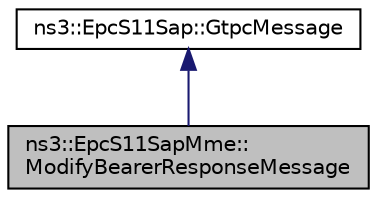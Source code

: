 digraph "ns3::EpcS11SapMme::ModifyBearerResponseMessage"
{
 // LATEX_PDF_SIZE
  edge [fontname="Helvetica",fontsize="10",labelfontname="Helvetica",labelfontsize="10"];
  node [fontname="Helvetica",fontsize="10",shape=record];
  Node1 [label="ns3::EpcS11SapMme::\lModifyBearerResponseMessage",height=0.2,width=0.4,color="black", fillcolor="grey75", style="filled", fontcolor="black",tooltip="Modify Bearer Response message, see 3GPP TS 29.274 7.2.7."];
  Node2 -> Node1 [dir="back",color="midnightblue",fontsize="10",style="solid",fontname="Helvetica"];
  Node2 [label="ns3::EpcS11Sap::GtpcMessage",height=0.2,width=0.4,color="black", fillcolor="white", style="filled",URL="$structns3_1_1_epc_s11_sap_1_1_gtpc_message.html",tooltip="GTPC message."];
}
